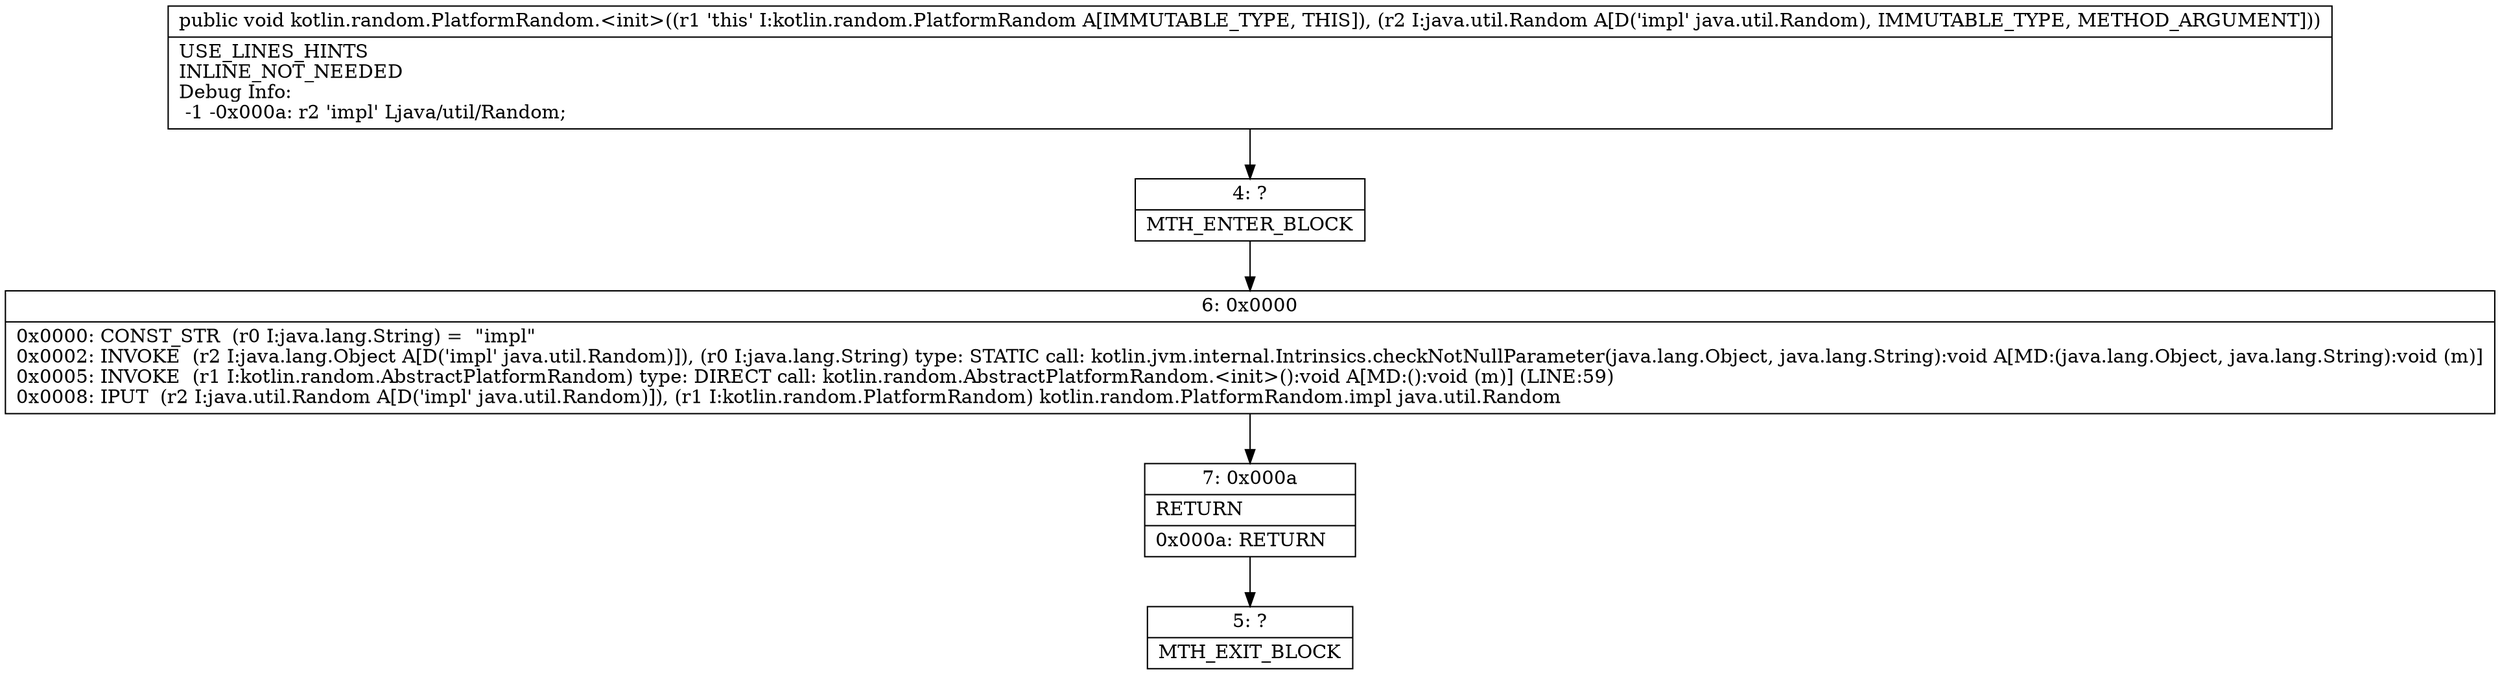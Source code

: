 digraph "CFG forkotlin.random.PlatformRandom.\<init\>(Ljava\/util\/Random;)V" {
Node_4 [shape=record,label="{4\:\ ?|MTH_ENTER_BLOCK\l}"];
Node_6 [shape=record,label="{6\:\ 0x0000|0x0000: CONST_STR  (r0 I:java.lang.String) =  \"impl\" \l0x0002: INVOKE  (r2 I:java.lang.Object A[D('impl' java.util.Random)]), (r0 I:java.lang.String) type: STATIC call: kotlin.jvm.internal.Intrinsics.checkNotNullParameter(java.lang.Object, java.lang.String):void A[MD:(java.lang.Object, java.lang.String):void (m)]\l0x0005: INVOKE  (r1 I:kotlin.random.AbstractPlatformRandom) type: DIRECT call: kotlin.random.AbstractPlatformRandom.\<init\>():void A[MD:():void (m)] (LINE:59)\l0x0008: IPUT  (r2 I:java.util.Random A[D('impl' java.util.Random)]), (r1 I:kotlin.random.PlatformRandom) kotlin.random.PlatformRandom.impl java.util.Random \l}"];
Node_7 [shape=record,label="{7\:\ 0x000a|RETURN\l|0x000a: RETURN   \l}"];
Node_5 [shape=record,label="{5\:\ ?|MTH_EXIT_BLOCK\l}"];
MethodNode[shape=record,label="{public void kotlin.random.PlatformRandom.\<init\>((r1 'this' I:kotlin.random.PlatformRandom A[IMMUTABLE_TYPE, THIS]), (r2 I:java.util.Random A[D('impl' java.util.Random), IMMUTABLE_TYPE, METHOD_ARGUMENT]))  | USE_LINES_HINTS\lINLINE_NOT_NEEDED\lDebug Info:\l  \-1 \-0x000a: r2 'impl' Ljava\/util\/Random;\l}"];
MethodNode -> Node_4;Node_4 -> Node_6;
Node_6 -> Node_7;
Node_7 -> Node_5;
}

